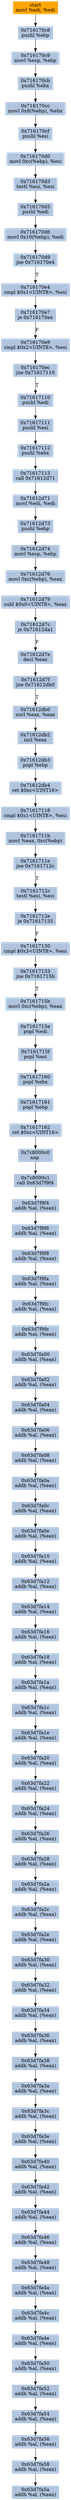 digraph G {
node[shape=rectangle,style=filled,fillcolor=lightsteelblue,color=lightsteelblue]
bgcolor="transparent"
a0x716170c6movl_edi_edi[label="start\nmovl %edi, %edi",color="lightgrey",fillcolor="orange"];
a0x716170c8pushl_ebp[label="0x716170c8\npushl %ebp"];
a0x716170c9movl_esp_ebp[label="0x716170c9\nmovl %esp, %ebp"];
a0x716170cbpushl_ebx[label="0x716170cb\npushl %ebx"];
a0x716170ccmovl_0x8ebp__ebx[label="0x716170cc\nmovl 0x8(%ebp), %ebx"];
a0x716170cfpushl_esi[label="0x716170cf\npushl %esi"];
a0x716170d0movl_0xcebp__esi[label="0x716170d0\nmovl 0xc(%ebp), %esi"];
a0x716170d3testl_esi_esi[label="0x716170d3\ntestl %esi, %esi"];
a0x716170d5pushl_edi[label="0x716170d5\npushl %edi"];
a0x716170d6movl_0x10ebp__edi[label="0x716170d6\nmovl 0x10(%ebp), %edi"];
a0x716170d9jne_0x716170e4[label="0x716170d9\njne 0x716170e4"];
a0x716170e4cmpl_0x1UINT8_esi[label="0x716170e4\ncmpl $0x1<UINT8>, %esi"];
a0x716170e7je_0x716170ee[label="0x716170e7\nje 0x716170ee"];
a0x716170e9cmpl_0x2UINT8_esi[label="0x716170e9\ncmpl $0x2<UINT8>, %esi"];
a0x716170ecjne_0x71617110[label="0x716170ec\njne 0x71617110"];
a0x71617110pushl_edi[label="0x71617110\npushl %edi"];
a0x71617111pushl_esi[label="0x71617111\npushl %esi"];
a0x71617112pushl_ebx[label="0x71617112\npushl %ebx"];
a0x71617113call_0x71612d71[label="0x71617113\ncall 0x71612d71"];
a0x71612d71movl_edi_edi[label="0x71612d71\nmovl %edi, %edi"];
a0x71612d73pushl_ebp[label="0x71612d73\npushl %ebp"];
a0x71612d74movl_esp_ebp[label="0x71612d74\nmovl %esp, %ebp"];
a0x71612d76movl_0xcebp__eax[label="0x71612d76\nmovl 0xc(%ebp), %eax"];
a0x71612d79subl_0x0UINT8_eax[label="0x71612d79\nsubl $0x0<UINT8>, %eax"];
a0x71612d7cje_0x71612da1[label="0x71612d7c\nje 0x71612da1"];
a0x71612d7edecl_eax[label="0x71612d7e\ndecl %eax"];
a0x71612d7fjne_0x71612db0[label="0x71612d7f\njne 0x71612db0"];
a0x71612db0xorl_eax_eax[label="0x71612db0\nxorl %eax, %eax"];
a0x71612db2incl_eax[label="0x71612db2\nincl %eax"];
a0x71612db3popl_ebp[label="0x71612db3\npopl %ebp"];
a0x71612db4ret_0xcUINT16[label="0x71612db4\nret $0xc<UINT16>"];
a0x71617118cmpl_0x1UINT8_esi[label="0x71617118\ncmpl $0x1<UINT8>, %esi"];
a0x7161711bmovl_eax_0xcebp_[label="0x7161711b\nmovl %eax, 0xc(%ebp)"];
a0x7161711ejne_0x7161712c[label="0x7161711e\njne 0x7161712c"];
a0x7161712ctestl_esi_esi[label="0x7161712c\ntestl %esi, %esi"];
a0x7161712eje_0x71617135[label="0x7161712e\nje 0x71617135"];
a0x71617130cmpl_0x3UINT8_esi[label="0x71617130\ncmpl $0x3<UINT8>, %esi"];
a0x71617133jne_0x7161715b[label="0x71617133\njne 0x7161715b"];
a0x7161715bmovl_0xcebp__eax[label="0x7161715b\nmovl 0xc(%ebp), %eax"];
a0x7161715epopl_edi[label="0x7161715e\npopl %edi"];
a0x7161715fpopl_esi[label="0x7161715f\npopl %esi"];
a0x71617160popl_ebx[label="0x71617160\npopl %ebx"];
a0x71617161popl_ebp[label="0x71617161\npopl %ebp"];
a0x71617162ret_0xcUINT16[label="0x71617162\nret $0xc<UINT16>"];
a0x7c8000c0nop_[label="0x7c8000c0\nnop "];
a0x7c8000c1call_0x63d7f9f4[label="0x7c8000c1\ncall 0x63d7f9f4"];
a0x63d7f9f4addb_al_eax_[label="0x63d7f9f4\naddb %al, (%eax)"];
a0x63d7f9f6addb_al_eax_[label="0x63d7f9f6\naddb %al, (%eax)"];
a0x63d7f9f8addb_al_eax_[label="0x63d7f9f8\naddb %al, (%eax)"];
a0x63d7f9faaddb_al_eax_[label="0x63d7f9fa\naddb %al, (%eax)"];
a0x63d7f9fcaddb_al_eax_[label="0x63d7f9fc\naddb %al, (%eax)"];
a0x63d7f9feaddb_al_eax_[label="0x63d7f9fe\naddb %al, (%eax)"];
a0x63d7fa00addb_al_eax_[label="0x63d7fa00\naddb %al, (%eax)"];
a0x63d7fa02addb_al_eax_[label="0x63d7fa02\naddb %al, (%eax)"];
a0x63d7fa04addb_al_eax_[label="0x63d7fa04\naddb %al, (%eax)"];
a0x63d7fa06addb_al_eax_[label="0x63d7fa06\naddb %al, (%eax)"];
a0x63d7fa08addb_al_eax_[label="0x63d7fa08\naddb %al, (%eax)"];
a0x63d7fa0aaddb_al_eax_[label="0x63d7fa0a\naddb %al, (%eax)"];
a0x63d7fa0caddb_al_eax_[label="0x63d7fa0c\naddb %al, (%eax)"];
a0x63d7fa0eaddb_al_eax_[label="0x63d7fa0e\naddb %al, (%eax)"];
a0x63d7fa10addb_al_eax_[label="0x63d7fa10\naddb %al, (%eax)"];
a0x63d7fa12addb_al_eax_[label="0x63d7fa12\naddb %al, (%eax)"];
a0x63d7fa14addb_al_eax_[label="0x63d7fa14\naddb %al, (%eax)"];
a0x63d7fa16addb_al_eax_[label="0x63d7fa16\naddb %al, (%eax)"];
a0x63d7fa18addb_al_eax_[label="0x63d7fa18\naddb %al, (%eax)"];
a0x63d7fa1aaddb_al_eax_[label="0x63d7fa1a\naddb %al, (%eax)"];
a0x63d7fa1caddb_al_eax_[label="0x63d7fa1c\naddb %al, (%eax)"];
a0x63d7fa1eaddb_al_eax_[label="0x63d7fa1e\naddb %al, (%eax)"];
a0x63d7fa20addb_al_eax_[label="0x63d7fa20\naddb %al, (%eax)"];
a0x63d7fa22addb_al_eax_[label="0x63d7fa22\naddb %al, (%eax)"];
a0x63d7fa24addb_al_eax_[label="0x63d7fa24\naddb %al, (%eax)"];
a0x63d7fa26addb_al_eax_[label="0x63d7fa26\naddb %al, (%eax)"];
a0x63d7fa28addb_al_eax_[label="0x63d7fa28\naddb %al, (%eax)"];
a0x63d7fa2aaddb_al_eax_[label="0x63d7fa2a\naddb %al, (%eax)"];
a0x63d7fa2caddb_al_eax_[label="0x63d7fa2c\naddb %al, (%eax)"];
a0x63d7fa2eaddb_al_eax_[label="0x63d7fa2e\naddb %al, (%eax)"];
a0x63d7fa30addb_al_eax_[label="0x63d7fa30\naddb %al, (%eax)"];
a0x63d7fa32addb_al_eax_[label="0x63d7fa32\naddb %al, (%eax)"];
a0x63d7fa34addb_al_eax_[label="0x63d7fa34\naddb %al, (%eax)"];
a0x63d7fa36addb_al_eax_[label="0x63d7fa36\naddb %al, (%eax)"];
a0x63d7fa38addb_al_eax_[label="0x63d7fa38\naddb %al, (%eax)"];
a0x63d7fa3aaddb_al_eax_[label="0x63d7fa3a\naddb %al, (%eax)"];
a0x63d7fa3caddb_al_eax_[label="0x63d7fa3c\naddb %al, (%eax)"];
a0x63d7fa3eaddb_al_eax_[label="0x63d7fa3e\naddb %al, (%eax)"];
a0x63d7fa40addb_al_eax_[label="0x63d7fa40\naddb %al, (%eax)"];
a0x63d7fa42addb_al_eax_[label="0x63d7fa42\naddb %al, (%eax)"];
a0x63d7fa44addb_al_eax_[label="0x63d7fa44\naddb %al, (%eax)"];
a0x63d7fa46addb_al_eax_[label="0x63d7fa46\naddb %al, (%eax)"];
a0x63d7fa48addb_al_eax_[label="0x63d7fa48\naddb %al, (%eax)"];
a0x63d7fa4aaddb_al_eax_[label="0x63d7fa4a\naddb %al, (%eax)"];
a0x63d7fa4caddb_al_eax_[label="0x63d7fa4c\naddb %al, (%eax)"];
a0x63d7fa4eaddb_al_eax_[label="0x63d7fa4e\naddb %al, (%eax)"];
a0x63d7fa50addb_al_eax_[label="0x63d7fa50\naddb %al, (%eax)"];
a0x63d7fa52addb_al_eax_[label="0x63d7fa52\naddb %al, (%eax)"];
a0x63d7fa54addb_al_eax_[label="0x63d7fa54\naddb %al, (%eax)"];
a0x63d7fa56addb_al_eax_[label="0x63d7fa56\naddb %al, (%eax)"];
a0x63d7fa58addb_al_eax_[label="0x63d7fa58\naddb %al, (%eax)"];
a0x63d7fa5aaddb_al_eax_[label="0x63d7fa5a\naddb %al, (%eax)"];
a0x716170c6movl_edi_edi -> a0x716170c8pushl_ebp [color="#000000"];
a0x716170c8pushl_ebp -> a0x716170c9movl_esp_ebp [color="#000000"];
a0x716170c9movl_esp_ebp -> a0x716170cbpushl_ebx [color="#000000"];
a0x716170cbpushl_ebx -> a0x716170ccmovl_0x8ebp__ebx [color="#000000"];
a0x716170ccmovl_0x8ebp__ebx -> a0x716170cfpushl_esi [color="#000000"];
a0x716170cfpushl_esi -> a0x716170d0movl_0xcebp__esi [color="#000000"];
a0x716170d0movl_0xcebp__esi -> a0x716170d3testl_esi_esi [color="#000000"];
a0x716170d3testl_esi_esi -> a0x716170d5pushl_edi [color="#000000"];
a0x716170d5pushl_edi -> a0x716170d6movl_0x10ebp__edi [color="#000000"];
a0x716170d6movl_0x10ebp__edi -> a0x716170d9jne_0x716170e4 [color="#000000"];
a0x716170d9jne_0x716170e4 -> a0x716170e4cmpl_0x1UINT8_esi [color="#000000",label="T"];
a0x716170e4cmpl_0x1UINT8_esi -> a0x716170e7je_0x716170ee [color="#000000"];
a0x716170e7je_0x716170ee -> a0x716170e9cmpl_0x2UINT8_esi [color="#000000",label="F"];
a0x716170e9cmpl_0x2UINT8_esi -> a0x716170ecjne_0x71617110 [color="#000000"];
a0x716170ecjne_0x71617110 -> a0x71617110pushl_edi [color="#000000",label="T"];
a0x71617110pushl_edi -> a0x71617111pushl_esi [color="#000000"];
a0x71617111pushl_esi -> a0x71617112pushl_ebx [color="#000000"];
a0x71617112pushl_ebx -> a0x71617113call_0x71612d71 [color="#000000"];
a0x71617113call_0x71612d71 -> a0x71612d71movl_edi_edi [color="#000000"];
a0x71612d71movl_edi_edi -> a0x71612d73pushl_ebp [color="#000000"];
a0x71612d73pushl_ebp -> a0x71612d74movl_esp_ebp [color="#000000"];
a0x71612d74movl_esp_ebp -> a0x71612d76movl_0xcebp__eax [color="#000000"];
a0x71612d76movl_0xcebp__eax -> a0x71612d79subl_0x0UINT8_eax [color="#000000"];
a0x71612d79subl_0x0UINT8_eax -> a0x71612d7cje_0x71612da1 [color="#000000"];
a0x71612d7cje_0x71612da1 -> a0x71612d7edecl_eax [color="#000000",label="F"];
a0x71612d7edecl_eax -> a0x71612d7fjne_0x71612db0 [color="#000000"];
a0x71612d7fjne_0x71612db0 -> a0x71612db0xorl_eax_eax [color="#000000",label="T"];
a0x71612db0xorl_eax_eax -> a0x71612db2incl_eax [color="#000000"];
a0x71612db2incl_eax -> a0x71612db3popl_ebp [color="#000000"];
a0x71612db3popl_ebp -> a0x71612db4ret_0xcUINT16 [color="#000000"];
a0x71612db4ret_0xcUINT16 -> a0x71617118cmpl_0x1UINT8_esi [color="#000000"];
a0x71617118cmpl_0x1UINT8_esi -> a0x7161711bmovl_eax_0xcebp_ [color="#000000"];
a0x7161711bmovl_eax_0xcebp_ -> a0x7161711ejne_0x7161712c [color="#000000"];
a0x7161711ejne_0x7161712c -> a0x7161712ctestl_esi_esi [color="#000000",label="T"];
a0x7161712ctestl_esi_esi -> a0x7161712eje_0x71617135 [color="#000000"];
a0x7161712eje_0x71617135 -> a0x71617130cmpl_0x3UINT8_esi [color="#000000",label="F"];
a0x71617130cmpl_0x3UINT8_esi -> a0x71617133jne_0x7161715b [color="#000000"];
a0x71617133jne_0x7161715b -> a0x7161715bmovl_0xcebp__eax [color="#000000",label="T"];
a0x7161715bmovl_0xcebp__eax -> a0x7161715epopl_edi [color="#000000"];
a0x7161715epopl_edi -> a0x7161715fpopl_esi [color="#000000"];
a0x7161715fpopl_esi -> a0x71617160popl_ebx [color="#000000"];
a0x71617160popl_ebx -> a0x71617161popl_ebp [color="#000000"];
a0x71617161popl_ebp -> a0x71617162ret_0xcUINT16 [color="#000000"];
a0x71617162ret_0xcUINT16 -> a0x7c8000c0nop_ [color="#000000"];
a0x7c8000c0nop_ -> a0x7c8000c1call_0x63d7f9f4 [color="#000000"];
a0x7c8000c1call_0x63d7f9f4 -> a0x63d7f9f4addb_al_eax_ [color="#000000"];
a0x63d7f9f4addb_al_eax_ -> a0x63d7f9f6addb_al_eax_ [color="#000000"];
a0x63d7f9f6addb_al_eax_ -> a0x63d7f9f8addb_al_eax_ [color="#000000"];
a0x63d7f9f8addb_al_eax_ -> a0x63d7f9faaddb_al_eax_ [color="#000000"];
a0x63d7f9faaddb_al_eax_ -> a0x63d7f9fcaddb_al_eax_ [color="#000000"];
a0x63d7f9fcaddb_al_eax_ -> a0x63d7f9feaddb_al_eax_ [color="#000000"];
a0x63d7f9feaddb_al_eax_ -> a0x63d7fa00addb_al_eax_ [color="#000000"];
a0x63d7fa00addb_al_eax_ -> a0x63d7fa02addb_al_eax_ [color="#000000"];
a0x63d7fa02addb_al_eax_ -> a0x63d7fa04addb_al_eax_ [color="#000000"];
a0x63d7fa04addb_al_eax_ -> a0x63d7fa06addb_al_eax_ [color="#000000"];
a0x63d7fa06addb_al_eax_ -> a0x63d7fa08addb_al_eax_ [color="#000000"];
a0x63d7fa08addb_al_eax_ -> a0x63d7fa0aaddb_al_eax_ [color="#000000"];
a0x63d7fa0aaddb_al_eax_ -> a0x63d7fa0caddb_al_eax_ [color="#000000"];
a0x63d7fa0caddb_al_eax_ -> a0x63d7fa0eaddb_al_eax_ [color="#000000"];
a0x63d7fa0eaddb_al_eax_ -> a0x63d7fa10addb_al_eax_ [color="#000000"];
a0x63d7fa10addb_al_eax_ -> a0x63d7fa12addb_al_eax_ [color="#000000"];
a0x63d7fa12addb_al_eax_ -> a0x63d7fa14addb_al_eax_ [color="#000000"];
a0x63d7fa14addb_al_eax_ -> a0x63d7fa16addb_al_eax_ [color="#000000"];
a0x63d7fa16addb_al_eax_ -> a0x63d7fa18addb_al_eax_ [color="#000000"];
a0x63d7fa18addb_al_eax_ -> a0x63d7fa1aaddb_al_eax_ [color="#000000"];
a0x63d7fa1aaddb_al_eax_ -> a0x63d7fa1caddb_al_eax_ [color="#000000"];
a0x63d7fa1caddb_al_eax_ -> a0x63d7fa1eaddb_al_eax_ [color="#000000"];
a0x63d7fa1eaddb_al_eax_ -> a0x63d7fa20addb_al_eax_ [color="#000000"];
a0x63d7fa20addb_al_eax_ -> a0x63d7fa22addb_al_eax_ [color="#000000"];
a0x63d7fa22addb_al_eax_ -> a0x63d7fa24addb_al_eax_ [color="#000000"];
a0x63d7fa24addb_al_eax_ -> a0x63d7fa26addb_al_eax_ [color="#000000"];
a0x63d7fa26addb_al_eax_ -> a0x63d7fa28addb_al_eax_ [color="#000000"];
a0x63d7fa28addb_al_eax_ -> a0x63d7fa2aaddb_al_eax_ [color="#000000"];
a0x63d7fa2aaddb_al_eax_ -> a0x63d7fa2caddb_al_eax_ [color="#000000"];
a0x63d7fa2caddb_al_eax_ -> a0x63d7fa2eaddb_al_eax_ [color="#000000"];
a0x63d7fa2eaddb_al_eax_ -> a0x63d7fa30addb_al_eax_ [color="#000000"];
a0x63d7fa30addb_al_eax_ -> a0x63d7fa32addb_al_eax_ [color="#000000"];
a0x63d7fa32addb_al_eax_ -> a0x63d7fa34addb_al_eax_ [color="#000000"];
a0x63d7fa34addb_al_eax_ -> a0x63d7fa36addb_al_eax_ [color="#000000"];
a0x63d7fa36addb_al_eax_ -> a0x63d7fa38addb_al_eax_ [color="#000000"];
a0x63d7fa38addb_al_eax_ -> a0x63d7fa3aaddb_al_eax_ [color="#000000"];
a0x63d7fa3aaddb_al_eax_ -> a0x63d7fa3caddb_al_eax_ [color="#000000"];
a0x63d7fa3caddb_al_eax_ -> a0x63d7fa3eaddb_al_eax_ [color="#000000"];
a0x63d7fa3eaddb_al_eax_ -> a0x63d7fa40addb_al_eax_ [color="#000000"];
a0x63d7fa40addb_al_eax_ -> a0x63d7fa42addb_al_eax_ [color="#000000"];
a0x63d7fa42addb_al_eax_ -> a0x63d7fa44addb_al_eax_ [color="#000000"];
a0x63d7fa44addb_al_eax_ -> a0x63d7fa46addb_al_eax_ [color="#000000"];
a0x63d7fa46addb_al_eax_ -> a0x63d7fa48addb_al_eax_ [color="#000000"];
a0x63d7fa48addb_al_eax_ -> a0x63d7fa4aaddb_al_eax_ [color="#000000"];
a0x63d7fa4aaddb_al_eax_ -> a0x63d7fa4caddb_al_eax_ [color="#000000"];
a0x63d7fa4caddb_al_eax_ -> a0x63d7fa4eaddb_al_eax_ [color="#000000"];
a0x63d7fa4eaddb_al_eax_ -> a0x63d7fa50addb_al_eax_ [color="#000000"];
a0x63d7fa50addb_al_eax_ -> a0x63d7fa52addb_al_eax_ [color="#000000"];
a0x63d7fa52addb_al_eax_ -> a0x63d7fa54addb_al_eax_ [color="#000000"];
a0x63d7fa54addb_al_eax_ -> a0x63d7fa56addb_al_eax_ [color="#000000"];
a0x63d7fa56addb_al_eax_ -> a0x63d7fa58addb_al_eax_ [color="#000000"];
a0x63d7fa58addb_al_eax_ -> a0x63d7fa5aaddb_al_eax_ [color="#000000"];
}
